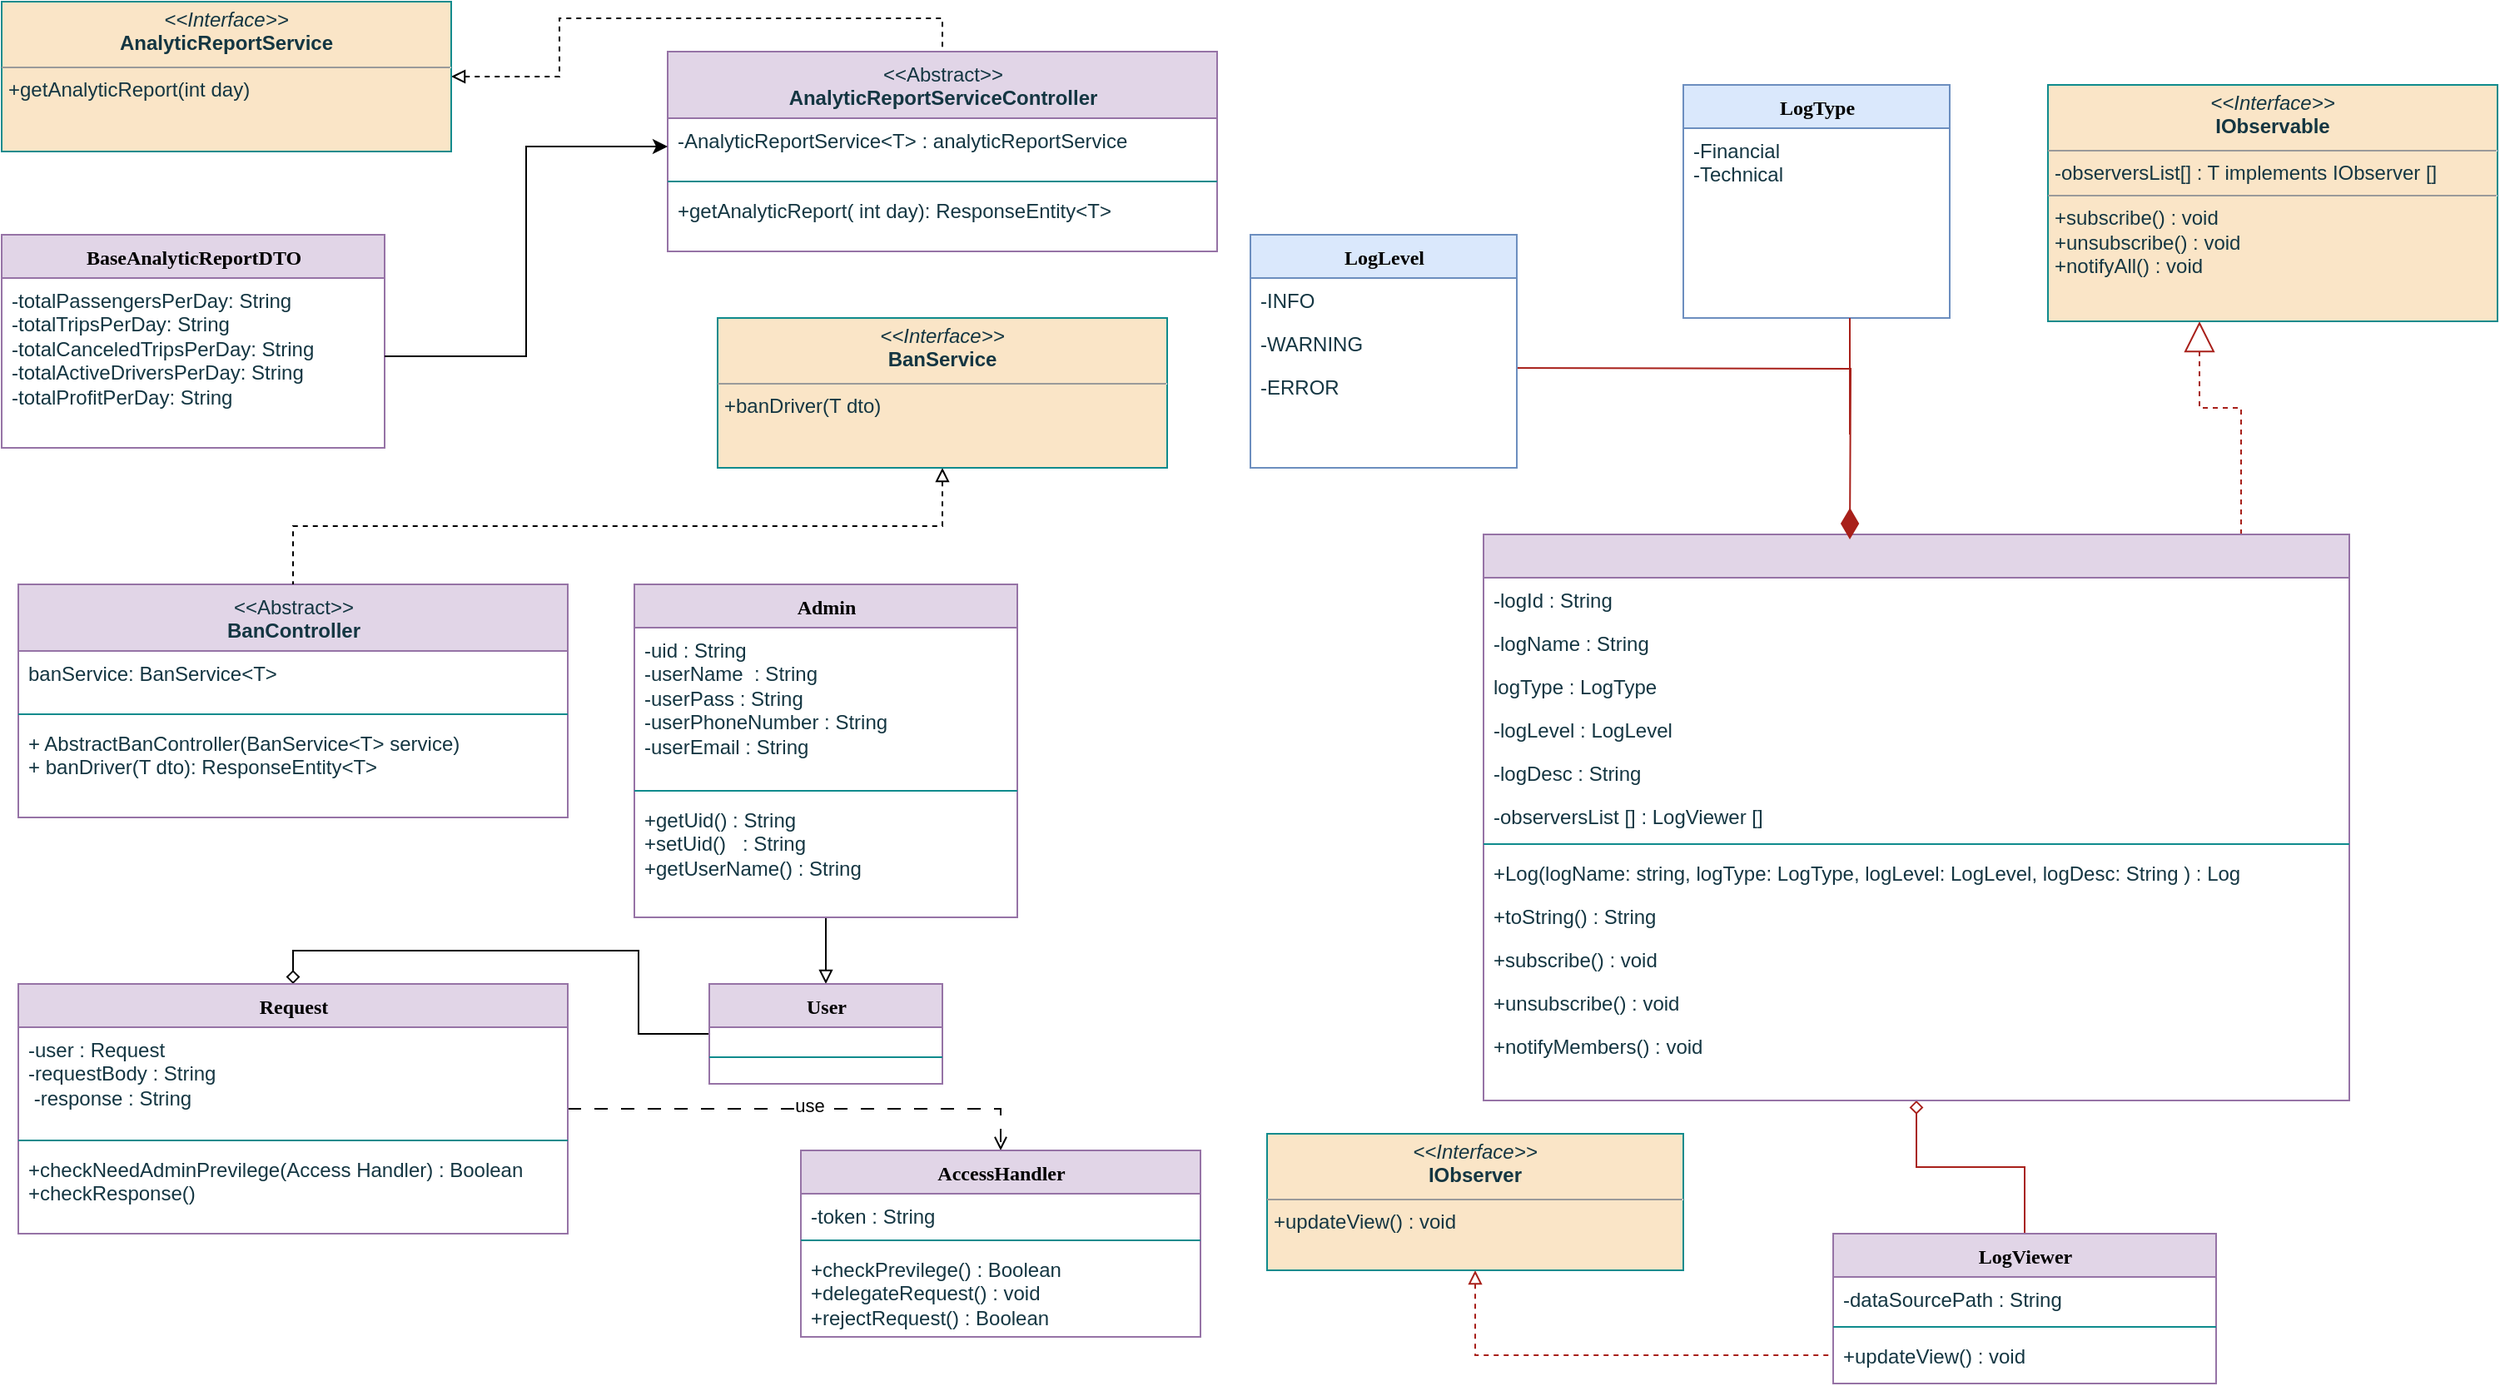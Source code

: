 <mxfile version="24.6.4" type="google">
  <diagram id="C5RBs43oDa-KdzZeNtuy" name="Page-1">
    <mxGraphModel grid="1" page="1" gridSize="10" guides="1" tooltips="1" connect="1" arrows="1" fold="1" pageScale="1" pageWidth="827" pageHeight="1169" math="0" shadow="0">
      <root>
        <mxCell id="WIyWlLk6GJQsqaUBKTNV-0" />
        <mxCell id="WIyWlLk6GJQsqaUBKTNV-1" parent="WIyWlLk6GJQsqaUBKTNV-0" />
        <mxCell id="aiNVOgnR9o4JoSLPOwiY-5" style="edgeStyle=orthogonalEdgeStyle;rounded=0;orthogonalLoop=1;jettySize=auto;html=1;entryX=0.5;entryY=0;entryDx=0;entryDy=0;dashed=1;endArrow=none;endFill=0;startArrow=block;startFill=0;" edge="1" parent="WIyWlLk6GJQsqaUBKTNV-1" source="aiNVOgnR9o4JoSLPOwiY-0" target="aiNVOgnR9o4JoSLPOwiY-1">
          <mxGeometry relative="1" as="geometry" />
        </mxCell>
        <mxCell id="aiNVOgnR9o4JoSLPOwiY-0" value="&lt;p style=&quot;margin: 4px 0px 0px; text-align: center;&quot;&gt;&lt;i&gt;&amp;lt;&amp;lt;Interface&amp;gt;&amp;gt;&lt;/i&gt;&lt;br&gt;&lt;b&gt;AnalyticReportService&lt;/b&gt;&lt;/p&gt;&lt;hr size=&quot;1&quot;&gt;&lt;p style=&quot;margin:0px;margin-left:4px;&quot;&gt;&lt;span style=&quot;background-color: initial;&quot;&gt;+getAnalyticReport(int day)&lt;/span&gt;&lt;/p&gt;" style="verticalAlign=top;align=left;overflow=fill;fontSize=12;fontFamily=Helvetica;html=1;rounded=0;shadow=0;comic=0;labelBackgroundColor=none;strokeWidth=1;fillColor=#FAE5C7;strokeColor=#0F8B8D;fontColor=#143642;" vertex="1" parent="WIyWlLk6GJQsqaUBKTNV-1">
          <mxGeometry x="40" y="50" width="270" height="90" as="geometry" />
        </mxCell>
        <mxCell id="aiNVOgnR9o4JoSLPOwiY-1" value="&lt;div&gt;&lt;span style=&quot;color: rgb(20, 54, 66); font-family: Helvetica; font-weight: normal;&quot;&gt;&amp;lt;&amp;lt;Abstract&amp;gt;&amp;gt;&lt;/span&gt;&lt;/div&gt;&lt;b style=&quot;color: rgb(20, 54, 66); font-family: Helvetica;&quot;&gt;AnalyticReportServiceController&lt;/b&gt;" style="swimlane;html=1;fontStyle=1;align=center;verticalAlign=top;childLayout=stackLayout;horizontal=1;startSize=40;horizontalStack=0;resizeParent=1;resizeLast=0;collapsible=1;marginBottom=0;swimlaneFillColor=#ffffff;rounded=0;shadow=0;comic=0;labelBackgroundColor=none;strokeWidth=1;fillColor=#e1d5e7;fontFamily=Verdana;fontSize=12;strokeColor=#9673a6;" vertex="1" parent="WIyWlLk6GJQsqaUBKTNV-1">
          <mxGeometry x="440" y="80" width="330" height="120" as="geometry" />
        </mxCell>
        <mxCell id="aiNVOgnR9o4JoSLPOwiY-2" value="&lt;div&gt;-AnalyticReportService&amp;lt;T&amp;gt; : analyticReportService&lt;br&gt;&lt;/div&gt;" style="text;html=1;strokeColor=none;fillColor=none;align=left;verticalAlign=top;spacingLeft=4;spacingRight=4;whiteSpace=wrap;overflow=hidden;rotatable=0;points=[[0,0.5],[1,0.5]];portConstraint=eastwest;labelBackgroundColor=none;fontColor=#143642;" vertex="1" parent="aiNVOgnR9o4JoSLPOwiY-1">
          <mxGeometry y="40" width="330" height="34" as="geometry" />
        </mxCell>
        <mxCell id="aiNVOgnR9o4JoSLPOwiY-3" value="" style="line;html=1;strokeWidth=1;fillColor=none;align=left;verticalAlign=middle;spacingTop=-1;spacingLeft=3;spacingRight=3;rotatable=0;labelPosition=right;points=[];portConstraint=eastwest;labelBackgroundColor=none;strokeColor=#0F8B8D;fontColor=#143642;" vertex="1" parent="aiNVOgnR9o4JoSLPOwiY-1">
          <mxGeometry y="74" width="330" height="8" as="geometry" />
        </mxCell>
        <mxCell id="aiNVOgnR9o4JoSLPOwiY-4" value="&lt;div&gt;+getAnalyticReport( int day): ResponseEntity&amp;lt;T&amp;gt;&lt;br&gt;&lt;/div&gt;" style="text;html=1;strokeColor=none;fillColor=none;align=left;verticalAlign=top;spacingLeft=4;spacingRight=4;whiteSpace=wrap;overflow=hidden;rotatable=0;points=[[0,0.5],[1,0.5]];portConstraint=eastwest;labelBackgroundColor=none;fontColor=#143642;" vertex="1" parent="aiNVOgnR9o4JoSLPOwiY-1">
          <mxGeometry y="82" width="330" height="28" as="geometry" />
        </mxCell>
        <mxCell id="aiNVOgnR9o4JoSLPOwiY-6" value="BaseAnalyticReportDTO" style="swimlane;html=1;fontStyle=1;align=center;verticalAlign=top;childLayout=stackLayout;horizontal=1;startSize=26;horizontalStack=0;resizeParent=1;resizeLast=0;collapsible=1;marginBottom=0;swimlaneFillColor=#ffffff;rounded=0;shadow=0;comic=0;labelBackgroundColor=none;strokeWidth=1;fillColor=#e1d5e7;fontFamily=Verdana;fontSize=12;strokeColor=#9673a6;" vertex="1" parent="WIyWlLk6GJQsqaUBKTNV-1">
          <mxGeometry x="40" y="190" width="230" height="128" as="geometry" />
        </mxCell>
        <mxCell id="aiNVOgnR9o4JoSLPOwiY-7" value="&lt;div&gt;-totalPassengersPerDay: String&lt;/div&gt;&lt;div&gt;&lt;span style=&quot;background-color: initial;&quot;&gt;-totalTripsPerDay: String&lt;/span&gt;&lt;/div&gt;&lt;div&gt;-totalCanceledTripsPerDay: String&lt;/div&gt;&lt;div&gt;-totalActiveDriversPerDay: String&lt;/div&gt;&lt;div&gt;-totalProfitPerDay: String&lt;br&gt;&lt;/div&gt;" style="text;html=1;strokeColor=none;fillColor=none;align=left;verticalAlign=top;spacingLeft=4;spacingRight=4;whiteSpace=wrap;overflow=hidden;rotatable=0;points=[[0,0.5],[1,0.5]];portConstraint=eastwest;labelBackgroundColor=none;fontColor=#143642;" vertex="1" parent="aiNVOgnR9o4JoSLPOwiY-6">
          <mxGeometry y="26" width="230" height="94" as="geometry" />
        </mxCell>
        <mxCell id="aiNVOgnR9o4JoSLPOwiY-11" value="&lt;div&gt;&lt;span style=&quot;color: rgb(20, 54, 66); font-family: Helvetica; font-weight: normal;&quot;&gt;&amp;lt;&amp;lt;Abstract&amp;gt;&amp;gt;&lt;/span&gt;&lt;/div&gt;&lt;font face=&quot;Helvetica&quot; color=&quot;#143642&quot;&gt;BanController&lt;/font&gt;" style="swimlane;html=1;fontStyle=1;align=center;verticalAlign=top;childLayout=stackLayout;horizontal=1;startSize=40;horizontalStack=0;resizeParent=1;resizeLast=0;collapsible=1;marginBottom=0;swimlaneFillColor=#ffffff;rounded=0;shadow=0;comic=0;labelBackgroundColor=none;strokeWidth=1;fillColor=#e1d5e7;fontFamily=Verdana;fontSize=12;strokeColor=#9673a6;" vertex="1" parent="WIyWlLk6GJQsqaUBKTNV-1">
          <mxGeometry x="50" y="400" width="330" height="140" as="geometry" />
        </mxCell>
        <mxCell id="aiNVOgnR9o4JoSLPOwiY-12" value="&lt;div&gt;banService: BanService&amp;lt;T&amp;gt;&lt;br&gt;&lt;/div&gt;" style="text;html=1;strokeColor=none;fillColor=none;align=left;verticalAlign=top;spacingLeft=4;spacingRight=4;whiteSpace=wrap;overflow=hidden;rotatable=0;points=[[0,0.5],[1,0.5]];portConstraint=eastwest;labelBackgroundColor=none;fontColor=#143642;" vertex="1" parent="aiNVOgnR9o4JoSLPOwiY-11">
          <mxGeometry y="40" width="330" height="34" as="geometry" />
        </mxCell>
        <mxCell id="aiNVOgnR9o4JoSLPOwiY-13" value="" style="line;html=1;strokeWidth=1;fillColor=none;align=left;verticalAlign=middle;spacingTop=-1;spacingLeft=3;spacingRight=3;rotatable=0;labelPosition=right;points=[];portConstraint=eastwest;labelBackgroundColor=none;strokeColor=#0F8B8D;fontColor=#143642;" vertex="1" parent="aiNVOgnR9o4JoSLPOwiY-11">
          <mxGeometry y="74" width="330" height="8" as="geometry" />
        </mxCell>
        <mxCell id="aiNVOgnR9o4JoSLPOwiY-14" value="&lt;div&gt;&lt;div&gt;+ AbstractBanController(BanService&amp;lt;T&amp;gt; service)&lt;/div&gt;&lt;div&gt;+ banDriver(T dto): ResponseEntity&amp;lt;T&amp;gt;&lt;/div&gt;&lt;/div&gt;" style="text;html=1;strokeColor=none;fillColor=none;align=left;verticalAlign=top;spacingLeft=4;spacingRight=4;whiteSpace=wrap;overflow=hidden;rotatable=0;points=[[0,0.5],[1,0.5]];portConstraint=eastwest;labelBackgroundColor=none;fontColor=#143642;" vertex="1" parent="aiNVOgnR9o4JoSLPOwiY-11">
          <mxGeometry y="82" width="330" height="58" as="geometry" />
        </mxCell>
        <mxCell id="aiNVOgnR9o4JoSLPOwiY-15" style="edgeStyle=orthogonalEdgeStyle;rounded=0;orthogonalLoop=1;jettySize=auto;html=1;entryX=0;entryY=0.5;entryDx=0;entryDy=0;" edge="1" parent="WIyWlLk6GJQsqaUBKTNV-1" source="aiNVOgnR9o4JoSLPOwiY-7" target="aiNVOgnR9o4JoSLPOwiY-2">
          <mxGeometry relative="1" as="geometry" />
        </mxCell>
        <mxCell id="aiNVOgnR9o4JoSLPOwiY-17" style="edgeStyle=orthogonalEdgeStyle;rounded=0;orthogonalLoop=1;jettySize=auto;html=1;exitX=0.5;exitY=1;exitDx=0;exitDy=0;entryX=0.5;entryY=0;entryDx=0;entryDy=0;endArrow=none;endFill=0;dashed=1;startArrow=block;startFill=0;" edge="1" parent="WIyWlLk6GJQsqaUBKTNV-1" source="aiNVOgnR9o4JoSLPOwiY-16" target="aiNVOgnR9o4JoSLPOwiY-11">
          <mxGeometry relative="1" as="geometry" />
        </mxCell>
        <mxCell id="aiNVOgnR9o4JoSLPOwiY-16" value="&lt;p style=&quot;margin: 4px 0px 0px; text-align: center;&quot;&gt;&lt;i&gt;&amp;lt;&amp;lt;Interface&amp;gt;&amp;gt;&lt;/i&gt;&lt;br&gt;&lt;b&gt;BanService&lt;/b&gt;&lt;br&gt;&lt;/p&gt;&lt;hr size=&quot;1&quot;&gt;&lt;p style=&quot;margin:0px;margin-left:4px;&quot;&gt;+banDriver(T dto)&lt;br&gt;&lt;/p&gt;" style="verticalAlign=top;align=left;overflow=fill;fontSize=12;fontFamily=Helvetica;html=1;rounded=0;shadow=0;comic=0;labelBackgroundColor=none;strokeWidth=1;fillColor=#FAE5C7;strokeColor=#0F8B8D;fontColor=#143642;" vertex="1" parent="WIyWlLk6GJQsqaUBKTNV-1">
          <mxGeometry x="470" y="240" width="270" height="90" as="geometry" />
        </mxCell>
        <mxCell id="aiNVOgnR9o4JoSLPOwiY-18" style="edgeStyle=orthogonalEdgeStyle;rounded=0;orthogonalLoop=1;jettySize=auto;html=1;entryX=0.5;entryY=0;entryDx=0;entryDy=0;endArrow=block;endFill=0;" edge="1" parent="WIyWlLk6GJQsqaUBKTNV-1" source="aiNVOgnR9o4JoSLPOwiY-19" target="aiNVOgnR9o4JoSLPOwiY-24">
          <mxGeometry relative="1" as="geometry" />
        </mxCell>
        <mxCell id="aiNVOgnR9o4JoSLPOwiY-19" value="Admin" style="swimlane;html=1;fontStyle=1;align=center;verticalAlign=top;childLayout=stackLayout;horizontal=1;startSize=26;horizontalStack=0;resizeParent=1;resizeLast=0;collapsible=1;marginBottom=0;swimlaneFillColor=#ffffff;rounded=0;shadow=0;comic=0;labelBackgroundColor=none;strokeWidth=1;fillColor=#e1d5e7;fontFamily=Verdana;fontSize=12;strokeColor=#9673a6;" vertex="1" parent="WIyWlLk6GJQsqaUBKTNV-1">
          <mxGeometry x="420" y="400" width="230" height="200" as="geometry" />
        </mxCell>
        <mxCell id="aiNVOgnR9o4JoSLPOwiY-20" value="&lt;div&gt;-uid : String&lt;br/&gt;-userName&amp;nbsp; : String&lt;br/&gt;-userPass : String&lt;br/&gt;-userPhoneNumber : String&lt;br/&gt;-userEmail : String&amp;nbsp;&lt;br&gt;&lt;/div&gt;" style="text;html=1;strokeColor=none;fillColor=none;align=left;verticalAlign=top;spacingLeft=4;spacingRight=4;whiteSpace=wrap;overflow=hidden;rotatable=0;points=[[0,0.5],[1,0.5]];portConstraint=eastwest;labelBackgroundColor=none;fontColor=#143642;" vertex="1" parent="aiNVOgnR9o4JoSLPOwiY-19">
          <mxGeometry y="26" width="230" height="94" as="geometry" />
        </mxCell>
        <mxCell id="aiNVOgnR9o4JoSLPOwiY-21" value="" style="line;html=1;strokeWidth=1;fillColor=none;align=left;verticalAlign=middle;spacingTop=-1;spacingLeft=3;spacingRight=3;rotatable=0;labelPosition=right;points=[];portConstraint=eastwest;labelBackgroundColor=none;strokeColor=#0F8B8D;fontColor=#143642;" vertex="1" parent="aiNVOgnR9o4JoSLPOwiY-19">
          <mxGeometry y="120" width="230" height="8" as="geometry" />
        </mxCell>
        <mxCell id="aiNVOgnR9o4JoSLPOwiY-22" value="&lt;div&gt;+getUid() : String&lt;br/&gt;+setUid()&amp;nbsp;&amp;nbsp; : String&lt;br/&gt;+getUserName() : String&amp;nbsp;&lt;br&gt;&lt;/div&gt;" style="text;html=1;strokeColor=none;fillColor=none;align=left;verticalAlign=top;spacingLeft=4;spacingRight=4;whiteSpace=wrap;overflow=hidden;rotatable=0;points=[[0,0.5],[1,0.5]];portConstraint=eastwest;labelBackgroundColor=none;fontColor=#143642;" vertex="1" parent="aiNVOgnR9o4JoSLPOwiY-19">
          <mxGeometry y="128" width="230" height="72" as="geometry" />
        </mxCell>
        <mxCell id="aiNVOgnR9o4JoSLPOwiY-23" style="edgeStyle=orthogonalEdgeStyle;rounded=0;orthogonalLoop=1;jettySize=auto;html=1;entryX=0.5;entryY=0;entryDx=0;entryDy=0;endArrow=diamond;endFill=0;" edge="1" parent="WIyWlLk6GJQsqaUBKTNV-1" source="aiNVOgnR9o4JoSLPOwiY-24" target="aiNVOgnR9o4JoSLPOwiY-30">
          <mxGeometry relative="1" as="geometry" />
        </mxCell>
        <mxCell id="aiNVOgnR9o4JoSLPOwiY-40" style="edgeStyle=orthogonalEdgeStyle;rounded=0;orthogonalLoop=1;jettySize=auto;html=1;exitX=0.25;exitY=0;exitDx=0;exitDy=0;entryX=0.25;entryY=0;entryDx=0;entryDy=0;" edge="1" parent="WIyWlLk6GJQsqaUBKTNV-1" source="aiNVOgnR9o4JoSLPOwiY-24" target="aiNVOgnR9o4JoSLPOwiY-24">
          <mxGeometry relative="1" as="geometry">
            <mxPoint x="660.294" y="659.529" as="targetPoint" />
          </mxGeometry>
        </mxCell>
        <mxCell id="aiNVOgnR9o4JoSLPOwiY-24" value="User" style="swimlane;html=1;fontStyle=1;align=center;verticalAlign=top;childLayout=stackLayout;horizontal=1;startSize=26;horizontalStack=0;resizeParent=1;resizeLast=0;collapsible=1;marginBottom=0;swimlaneFillColor=#ffffff;rounded=0;shadow=0;comic=0;labelBackgroundColor=none;strokeWidth=1;fillColor=#e1d5e7;fontFamily=Verdana;fontSize=12;strokeColor=#9673a6;" vertex="1" parent="WIyWlLk6GJQsqaUBKTNV-1">
          <mxGeometry x="465" y="640" width="140" height="60" as="geometry" />
        </mxCell>
        <mxCell id="aiNVOgnR9o4JoSLPOwiY-25" value="&lt;div&gt;&lt;br&gt;&lt;/div&gt;" style="text;html=1;strokeColor=none;fillColor=none;align=left;verticalAlign=top;spacingLeft=4;spacingRight=4;whiteSpace=wrap;overflow=hidden;rotatable=0;points=[[0,0.5],[1,0.5]];portConstraint=eastwest;labelBackgroundColor=none;fontColor=#143642;" vertex="1" parent="aiNVOgnR9o4JoSLPOwiY-24">
          <mxGeometry y="26" width="140" height="14" as="geometry" />
        </mxCell>
        <mxCell id="aiNVOgnR9o4JoSLPOwiY-26" value="" style="line;html=1;strokeWidth=1;fillColor=none;align=left;verticalAlign=middle;spacingTop=-1;spacingLeft=3;spacingRight=3;rotatable=0;labelPosition=right;points=[];portConstraint=eastwest;labelBackgroundColor=none;strokeColor=#0F8B8D;fontColor=#143642;" vertex="1" parent="aiNVOgnR9o4JoSLPOwiY-24">
          <mxGeometry y="40" width="140" height="8" as="geometry" />
        </mxCell>
        <mxCell id="aiNVOgnR9o4JoSLPOwiY-27" value="&lt;div&gt;&lt;br&gt;&lt;/div&gt;" style="text;html=1;strokeColor=none;fillColor=none;align=left;verticalAlign=top;spacingLeft=4;spacingRight=4;whiteSpace=wrap;overflow=hidden;rotatable=0;points=[[0,0.5],[1,0.5]];portConstraint=eastwest;labelBackgroundColor=none;fontColor=#143642;" vertex="1" parent="aiNVOgnR9o4JoSLPOwiY-24">
          <mxGeometry y="48" width="140" height="12" as="geometry" />
        </mxCell>
        <mxCell id="aiNVOgnR9o4JoSLPOwiY-28" style="edgeStyle=orthogonalEdgeStyle;rounded=0;orthogonalLoop=1;jettySize=auto;html=1;entryX=0.5;entryY=0;entryDx=0;entryDy=0;dashed=1;dashPattern=8 8;endArrow=open;endFill=0;" edge="1" parent="WIyWlLk6GJQsqaUBKTNV-1" source="aiNVOgnR9o4JoSLPOwiY-30" target="aiNVOgnR9o4JoSLPOwiY-34">
          <mxGeometry relative="1" as="geometry" />
        </mxCell>
        <mxCell id="aiNVOgnR9o4JoSLPOwiY-29" value="use" style="edgeLabel;html=1;align=center;verticalAlign=middle;resizable=0;points=[];" vertex="1" connectable="0" parent="aiNVOgnR9o4JoSLPOwiY-28">
          <mxGeometry x="0.014" y="2" relative="1" as="geometry">
            <mxPoint as="offset" />
          </mxGeometry>
        </mxCell>
        <mxCell id="aiNVOgnR9o4JoSLPOwiY-30" value="Request" style="swimlane;html=1;fontStyle=1;align=center;verticalAlign=top;childLayout=stackLayout;horizontal=1;startSize=26;horizontalStack=0;resizeParent=1;resizeLast=0;collapsible=1;marginBottom=0;swimlaneFillColor=#ffffff;rounded=0;shadow=0;comic=0;labelBackgroundColor=none;strokeWidth=1;fillColor=#e1d5e7;fontFamily=Verdana;fontSize=12;strokeColor=#9673a6;" vertex="1" parent="WIyWlLk6GJQsqaUBKTNV-1">
          <mxGeometry x="50" y="640" width="330" height="150" as="geometry" />
        </mxCell>
        <mxCell id="aiNVOgnR9o4JoSLPOwiY-31" value="&lt;div&gt;-user : Request&amp;nbsp;&lt;/div&gt;&lt;div&gt;-requestBody : String&lt;/div&gt;&lt;div&gt;&amp;nbsp;-response : String&amp;nbsp;&lt;br&gt;&lt;/div&gt;" style="text;html=1;strokeColor=none;fillColor=none;align=left;verticalAlign=top;spacingLeft=4;spacingRight=4;whiteSpace=wrap;overflow=hidden;rotatable=0;points=[[0,0.5],[1,0.5]];portConstraint=eastwest;labelBackgroundColor=none;fontColor=#143642;" vertex="1" parent="aiNVOgnR9o4JoSLPOwiY-30">
          <mxGeometry y="26" width="330" height="64" as="geometry" />
        </mxCell>
        <mxCell id="aiNVOgnR9o4JoSLPOwiY-32" value="" style="line;html=1;strokeWidth=1;fillColor=none;align=left;verticalAlign=middle;spacingTop=-1;spacingLeft=3;spacingRight=3;rotatable=0;labelPosition=right;points=[];portConstraint=eastwest;labelBackgroundColor=none;strokeColor=#0F8B8D;fontColor=#143642;" vertex="1" parent="aiNVOgnR9o4JoSLPOwiY-30">
          <mxGeometry y="90" width="330" height="8" as="geometry" />
        </mxCell>
        <mxCell id="aiNVOgnR9o4JoSLPOwiY-33" value="&lt;div&gt;+checkNeedAdminPrevilege(Access Handler) : Boolean&amp;nbsp;&lt;/div&gt;&lt;div&gt;+checkResponse()&lt;br&gt;&lt;/div&gt;" style="text;html=1;strokeColor=none;fillColor=none;align=left;verticalAlign=top;spacingLeft=4;spacingRight=4;whiteSpace=wrap;overflow=hidden;rotatable=0;points=[[0,0.5],[1,0.5]];portConstraint=eastwest;labelBackgroundColor=none;fontColor=#143642;" vertex="1" parent="aiNVOgnR9o4JoSLPOwiY-30">
          <mxGeometry y="98" width="330" height="52" as="geometry" />
        </mxCell>
        <mxCell id="aiNVOgnR9o4JoSLPOwiY-34" value="AccessHandler&lt;div&gt;&lt;br&gt;&lt;/div&gt;" style="swimlane;html=1;fontStyle=1;align=center;verticalAlign=top;childLayout=stackLayout;horizontal=1;startSize=26;horizontalStack=0;resizeParent=1;resizeLast=0;collapsible=1;marginBottom=0;swimlaneFillColor=#ffffff;rounded=0;shadow=0;comic=0;labelBackgroundColor=none;strokeWidth=1;fillColor=#e1d5e7;fontFamily=Verdana;fontSize=12;strokeColor=#9673a6;" vertex="1" parent="WIyWlLk6GJQsqaUBKTNV-1">
          <mxGeometry x="520" y="740" width="240" height="112" as="geometry" />
        </mxCell>
        <mxCell id="aiNVOgnR9o4JoSLPOwiY-35" value="&lt;div&gt;-token : String&amp;nbsp;&lt;br&gt;&lt;/div&gt;" style="text;html=1;strokeColor=none;fillColor=none;align=left;verticalAlign=top;spacingLeft=4;spacingRight=4;whiteSpace=wrap;overflow=hidden;rotatable=0;points=[[0,0.5],[1,0.5]];portConstraint=eastwest;labelBackgroundColor=none;fontColor=#143642;" vertex="1" parent="aiNVOgnR9o4JoSLPOwiY-34">
          <mxGeometry y="26" width="240" height="24" as="geometry" />
        </mxCell>
        <mxCell id="aiNVOgnR9o4JoSLPOwiY-36" value="" style="line;html=1;strokeWidth=1;fillColor=none;align=left;verticalAlign=middle;spacingTop=-1;spacingLeft=3;spacingRight=3;rotatable=0;labelPosition=right;points=[];portConstraint=eastwest;labelBackgroundColor=none;strokeColor=#0F8B8D;fontColor=#143642;" vertex="1" parent="aiNVOgnR9o4JoSLPOwiY-34">
          <mxGeometry y="50" width="240" height="8" as="geometry" />
        </mxCell>
        <mxCell id="aiNVOgnR9o4JoSLPOwiY-37" value="&lt;div&gt;+checkPrevilege() : Boolean&amp;nbsp;&lt;/div&gt;&lt;div&gt;+delegateRequest() : void&amp;nbsp;&lt;/div&gt;&lt;div&gt;+rejectRequest() : Boolean&amp;nbsp;&lt;br&gt;&lt;/div&gt;" style="text;html=1;strokeColor=none;fillColor=none;align=left;verticalAlign=top;spacingLeft=4;spacingRight=4;whiteSpace=wrap;overflow=hidden;rotatable=0;points=[[0,0.5],[1,0.5]];portConstraint=eastwest;labelBackgroundColor=none;fontColor=#143642;" vertex="1" parent="aiNVOgnR9o4JoSLPOwiY-34">
          <mxGeometry y="58" width="240" height="52" as="geometry" />
        </mxCell>
        <mxCell id="xfJx15R2C8Id7jYP2Nhz-0" style="edgeStyle=orthogonalEdgeStyle;rounded=0;html=1;dashed=1;labelBackgroundColor=none;startArrow=none;startFill=0;startSize=8;endArrow=block;endFill=0;endSize=16;fontFamily=Verdana;fontSize=12;strokeColor=#A8201A;fontColor=default;" edge="1" parent="WIyWlLk6GJQsqaUBKTNV-1" source="xfJx15R2C8Id7jYP2Nhz-2">
          <mxGeometry relative="1" as="geometry">
            <Array as="points">
              <mxPoint x="1385" y="294" />
              <mxPoint x="1360" y="294" />
            </Array>
            <mxPoint x="1385" y="412" as="sourcePoint" />
            <mxPoint x="1360" y="242" as="targetPoint" />
          </mxGeometry>
        </mxCell>
        <mxCell id="xfJx15R2C8Id7jYP2Nhz-1" style="edgeStyle=orthogonalEdgeStyle;rounded=0;orthogonalLoop=1;jettySize=auto;html=1;entryX=0.5;entryY=0;entryDx=0;entryDy=0;startArrow=diamond;startFill=0;endArrow=none;endFill=0;labelBackgroundColor=none;strokeColor=#A8201A;fontColor=default;" edge="1" parent="WIyWlLk6GJQsqaUBKTNV-1" source="xfJx15R2C8Id7jYP2Nhz-2" target="xfJx15R2C8Id7jYP2Nhz-15">
          <mxGeometry relative="1" as="geometry" />
        </mxCell>
        <mxCell id="xfJx15R2C8Id7jYP2Nhz-2" value="" style="swimlane;html=1;fontStyle=1;align=center;verticalAlign=top;childLayout=stackLayout;horizontal=1;startSize=26;horizontalStack=0;resizeParent=1;resizeLast=0;collapsible=1;marginBottom=0;swimlaneFillColor=#ffffff;rounded=0;shadow=0;comic=0;labelBackgroundColor=none;strokeWidth=1;fillColor=#e1d5e7;fontFamily=Verdana;fontSize=12;strokeColor=#9673a6;" vertex="1" parent="WIyWlLk6GJQsqaUBKTNV-1">
          <mxGeometry x="930" y="370" width="520" height="340" as="geometry" />
        </mxCell>
        <mxCell id="xfJx15R2C8Id7jYP2Nhz-3" value="-logId : String" style="text;html=1;strokeColor=none;fillColor=none;align=left;verticalAlign=top;spacingLeft=4;spacingRight=4;whiteSpace=wrap;overflow=hidden;rotatable=0;points=[[0,0.5],[1,0.5]];portConstraint=eastwest;labelBackgroundColor=none;fontColor=#143642;" vertex="1" parent="xfJx15R2C8Id7jYP2Nhz-2">
          <mxGeometry y="26" width="520" height="26" as="geometry" />
        </mxCell>
        <mxCell id="xfJx15R2C8Id7jYP2Nhz-4" value="-logName : String" style="text;html=1;strokeColor=none;fillColor=none;align=left;verticalAlign=top;spacingLeft=4;spacingRight=4;whiteSpace=wrap;overflow=hidden;rotatable=0;points=[[0,0.5],[1,0.5]];portConstraint=eastwest;labelBackgroundColor=none;fontColor=#143642;" vertex="1" parent="xfJx15R2C8Id7jYP2Nhz-2">
          <mxGeometry y="52" width="520" height="26" as="geometry" />
        </mxCell>
        <mxCell id="xfJx15R2C8Id7jYP2Nhz-5" value="logType : LogType" style="text;html=1;strokeColor=none;fillColor=none;align=left;verticalAlign=top;spacingLeft=4;spacingRight=4;whiteSpace=wrap;overflow=hidden;rotatable=0;points=[[0,0.5],[1,0.5]];portConstraint=eastwest;labelBackgroundColor=none;fontColor=#143642;" vertex="1" parent="xfJx15R2C8Id7jYP2Nhz-2">
          <mxGeometry y="78" width="520" height="26" as="geometry" />
        </mxCell>
        <mxCell id="xfJx15R2C8Id7jYP2Nhz-6" value="-logLevel : LogLevel" style="text;html=1;strokeColor=none;fillColor=none;align=left;verticalAlign=top;spacingLeft=4;spacingRight=4;whiteSpace=wrap;overflow=hidden;rotatable=0;points=[[0,0.5],[1,0.5]];portConstraint=eastwest;labelBackgroundColor=none;fontColor=#143642;" vertex="1" parent="xfJx15R2C8Id7jYP2Nhz-2">
          <mxGeometry y="104" width="520" height="26" as="geometry" />
        </mxCell>
        <mxCell id="xfJx15R2C8Id7jYP2Nhz-7" value="-logDesc : String" style="text;html=1;strokeColor=none;fillColor=none;align=left;verticalAlign=top;spacingLeft=4;spacingRight=4;whiteSpace=wrap;overflow=hidden;rotatable=0;points=[[0,0.5],[1,0.5]];portConstraint=eastwest;labelBackgroundColor=none;fontColor=#143642;" vertex="1" parent="xfJx15R2C8Id7jYP2Nhz-2">
          <mxGeometry y="130" width="520" height="26" as="geometry" />
        </mxCell>
        <mxCell id="xfJx15R2C8Id7jYP2Nhz-8" value="-observersList [] : LogViewer []" style="text;html=1;strokeColor=none;fillColor=none;align=left;verticalAlign=top;spacingLeft=4;spacingRight=4;whiteSpace=wrap;overflow=hidden;rotatable=0;points=[[0,0.5],[1,0.5]];portConstraint=eastwest;labelBackgroundColor=none;fontColor=#143642;" vertex="1" parent="xfJx15R2C8Id7jYP2Nhz-2">
          <mxGeometry y="156" width="520" height="26" as="geometry" />
        </mxCell>
        <mxCell id="xfJx15R2C8Id7jYP2Nhz-9" value="" style="line;html=1;strokeWidth=1;fillColor=none;align=left;verticalAlign=middle;spacingTop=-1;spacingLeft=3;spacingRight=3;rotatable=0;labelPosition=right;points=[];portConstraint=eastwest;labelBackgroundColor=none;strokeColor=#0F8B8D;fontColor=#143642;" vertex="1" parent="xfJx15R2C8Id7jYP2Nhz-2">
          <mxGeometry y="182" width="520" height="8" as="geometry" />
        </mxCell>
        <mxCell id="xfJx15R2C8Id7jYP2Nhz-10" value="+Log(logName: string, logType: LogType, logLevel: LogLevel, logDesc: String ) : Log" style="text;html=1;strokeColor=none;fillColor=none;align=left;verticalAlign=top;spacingLeft=4;spacingRight=4;whiteSpace=wrap;overflow=hidden;rotatable=0;points=[[0,0.5],[1,0.5]];portConstraint=eastwest;labelBackgroundColor=none;fontColor=#143642;" vertex="1" parent="xfJx15R2C8Id7jYP2Nhz-2">
          <mxGeometry y="190" width="520" height="26" as="geometry" />
        </mxCell>
        <mxCell id="xfJx15R2C8Id7jYP2Nhz-11" value="+toString() : String" style="text;html=1;strokeColor=none;fillColor=none;align=left;verticalAlign=top;spacingLeft=4;spacingRight=4;whiteSpace=wrap;overflow=hidden;rotatable=0;points=[[0,0.5],[1,0.5]];portConstraint=eastwest;labelBackgroundColor=none;fontColor=#143642;" vertex="1" parent="xfJx15R2C8Id7jYP2Nhz-2">
          <mxGeometry y="216" width="520" height="26" as="geometry" />
        </mxCell>
        <mxCell id="xfJx15R2C8Id7jYP2Nhz-12" value="+subscribe() : void" style="text;html=1;strokeColor=none;fillColor=none;align=left;verticalAlign=top;spacingLeft=4;spacingRight=4;whiteSpace=wrap;overflow=hidden;rotatable=0;points=[[0,0.5],[1,0.5]];portConstraint=eastwest;labelBackgroundColor=none;fontColor=#143642;" vertex="1" parent="xfJx15R2C8Id7jYP2Nhz-2">
          <mxGeometry y="242" width="520" height="26" as="geometry" />
        </mxCell>
        <mxCell id="xfJx15R2C8Id7jYP2Nhz-13" value="+unsubscribe() : void" style="text;html=1;strokeColor=none;fillColor=none;align=left;verticalAlign=top;spacingLeft=4;spacingRight=4;whiteSpace=wrap;overflow=hidden;rotatable=0;points=[[0,0.5],[1,0.5]];portConstraint=eastwest;labelBackgroundColor=none;fontColor=#143642;" vertex="1" parent="xfJx15R2C8Id7jYP2Nhz-2">
          <mxGeometry y="268" width="520" height="26" as="geometry" />
        </mxCell>
        <mxCell id="xfJx15R2C8Id7jYP2Nhz-14" value="+notifyMembers() : void" style="text;html=1;strokeColor=none;fillColor=none;align=left;verticalAlign=top;spacingLeft=4;spacingRight=4;whiteSpace=wrap;overflow=hidden;rotatable=0;points=[[0,0.5],[1,0.5]];portConstraint=eastwest;labelBackgroundColor=none;fontColor=#143642;" vertex="1" parent="xfJx15R2C8Id7jYP2Nhz-2">
          <mxGeometry y="294" width="520" height="26" as="geometry" />
        </mxCell>
        <mxCell id="xfJx15R2C8Id7jYP2Nhz-15" value="LogViewer" style="swimlane;html=1;fontStyle=1;align=center;verticalAlign=top;childLayout=stackLayout;horizontal=1;startSize=26;horizontalStack=0;resizeParent=1;resizeLast=0;collapsible=1;marginBottom=0;swimlaneFillColor=#ffffff;rounded=0;shadow=0;comic=0;labelBackgroundColor=none;strokeWidth=1;fillColor=#e1d5e7;fontFamily=Verdana;fontSize=12;strokeColor=#9673a6;" vertex="1" parent="WIyWlLk6GJQsqaUBKTNV-1">
          <mxGeometry x="1140" y="790" width="230" height="90" as="geometry" />
        </mxCell>
        <mxCell id="xfJx15R2C8Id7jYP2Nhz-16" value="-dataSourcePath : String&lt;div&gt;&lt;br/&gt;&lt;/div&gt;" style="text;html=1;strokeColor=none;fillColor=none;align=left;verticalAlign=top;spacingLeft=4;spacingRight=4;whiteSpace=wrap;overflow=hidden;rotatable=0;points=[[0,0.5],[1,0.5]];portConstraint=eastwest;labelBackgroundColor=none;fontColor=#143642;" vertex="1" parent="xfJx15R2C8Id7jYP2Nhz-15">
          <mxGeometry y="26" width="230" height="26" as="geometry" />
        </mxCell>
        <mxCell id="xfJx15R2C8Id7jYP2Nhz-17" value="" style="line;html=1;strokeWidth=1;fillColor=none;align=left;verticalAlign=middle;spacingTop=-1;spacingLeft=3;spacingRight=3;rotatable=0;labelPosition=right;points=[];portConstraint=eastwest;labelBackgroundColor=none;strokeColor=#0F8B8D;fontColor=#143642;" vertex="1" parent="xfJx15R2C8Id7jYP2Nhz-15">
          <mxGeometry y="52" width="230" height="8" as="geometry" />
        </mxCell>
        <mxCell id="xfJx15R2C8Id7jYP2Nhz-18" value="+updateView() : void&lt;div&gt;&lt;br/&gt;&lt;/div&gt;" style="text;html=1;strokeColor=none;fillColor=none;align=left;verticalAlign=top;spacingLeft=4;spacingRight=4;whiteSpace=wrap;overflow=hidden;rotatable=0;points=[[0,0.5],[1,0.5]];portConstraint=eastwest;labelBackgroundColor=none;fontColor=#143642;" vertex="1" parent="xfJx15R2C8Id7jYP2Nhz-15">
          <mxGeometry y="60" width="230" height="26" as="geometry" />
        </mxCell>
        <mxCell id="xfJx15R2C8Id7jYP2Nhz-19" value="&lt;p style=&quot;margin:0px;margin-top:4px;text-align:center;&quot;&gt;&lt;i&gt;&amp;lt;&amp;lt;Interface&amp;gt;&amp;gt;&lt;/i&gt;&lt;br&gt;&lt;b&gt;IObservable&lt;/b&gt;&lt;/p&gt;&lt;hr size=&quot;1&quot;&gt;&lt;p style=&quot;margin:0px;margin-left:4px;&quot;&gt;&lt;span style=&quot;background-color: initial;&quot;&gt;-observersList[] : T implements IObserver []&amp;nbsp;&lt;/span&gt;&lt;/p&gt;&lt;hr size=&quot;1&quot;&gt;&lt;p style=&quot;margin:0px;margin-left:4px;&quot;&gt;+subscribe() : void&amp;nbsp;&lt;/p&gt;&lt;p style=&quot;margin:0px;margin-left:4px;&quot;&gt;+unsubscribe() : void&amp;nbsp;&lt;/p&gt;&lt;p style=&quot;margin:0px;margin-left:4px;&quot;&gt;+notifyAll() : void&lt;br&gt;&lt;/p&gt;" style="verticalAlign=top;align=left;overflow=fill;fontSize=12;fontFamily=Helvetica;html=1;rounded=0;shadow=0;comic=0;labelBackgroundColor=none;strokeWidth=1;fillColor=#FAE5C7;strokeColor=#0F8B8D;fontColor=#143642;" vertex="1" parent="WIyWlLk6GJQsqaUBKTNV-1">
          <mxGeometry x="1269" y="100" width="270" height="142" as="geometry" />
        </mxCell>
        <mxCell id="xfJx15R2C8Id7jYP2Nhz-20" style="edgeStyle=orthogonalEdgeStyle;rounded=0;html=1;labelBackgroundColor=none;startArrow=none;startFill=0;startSize=8;endArrow=diamondThin;endFill=1;endSize=16;fontFamily=Verdana;fontSize=12;strokeColor=#A8201A;fontColor=default;" edge="1" parent="WIyWlLk6GJQsqaUBKTNV-1">
          <mxGeometry relative="1" as="geometry">
            <mxPoint x="940" y="270" as="sourcePoint" />
            <mxPoint x="1150" y="373" as="targetPoint" />
          </mxGeometry>
        </mxCell>
        <mxCell id="xfJx15R2C8Id7jYP2Nhz-21" value="LogType" style="swimlane;html=1;fontStyle=1;align=center;verticalAlign=top;childLayout=stackLayout;horizontal=1;startSize=26;horizontalStack=0;resizeParent=1;resizeLast=0;collapsible=1;marginBottom=0;swimlaneFillColor=#ffffff;rounded=0;shadow=0;comic=0;labelBackgroundColor=none;strokeWidth=1;fillColor=#dae8fc;fontFamily=Verdana;fontSize=12;strokeColor=#6c8ebf;" vertex="1" parent="WIyWlLk6GJQsqaUBKTNV-1">
          <mxGeometry x="1050" y="100" width="160" height="140" as="geometry" />
        </mxCell>
        <mxCell id="xfJx15R2C8Id7jYP2Nhz-22" value="-Financial&amp;nbsp;&lt;div&gt;-Technical&amp;nbsp;&lt;/div&gt;" style="text;html=1;strokeColor=none;fillColor=none;align=left;verticalAlign=top;spacingLeft=4;spacingRight=4;whiteSpace=wrap;overflow=hidden;rotatable=0;points=[[0,0.5],[1,0.5]];portConstraint=eastwest;labelBackgroundColor=none;fontColor=#143642;" vertex="1" parent="xfJx15R2C8Id7jYP2Nhz-21">
          <mxGeometry y="26" width="160" height="54" as="geometry" />
        </mxCell>
        <mxCell id="xfJx15R2C8Id7jYP2Nhz-23" value="" style="endArrow=none;html=1;rounded=0;labelBackgroundColor=none;strokeColor=#A8201A;fontColor=default;" edge="1" parent="WIyWlLk6GJQsqaUBKTNV-1">
          <mxGeometry width="50" height="50" relative="1" as="geometry">
            <mxPoint x="1150" y="310" as="sourcePoint" />
            <mxPoint x="1150" y="240" as="targetPoint" />
          </mxGeometry>
        </mxCell>
        <mxCell id="xfJx15R2C8Id7jYP2Nhz-24" style="edgeStyle=orthogonalEdgeStyle;rounded=0;orthogonalLoop=1;jettySize=auto;html=1;entryX=0;entryY=0.5;entryDx=0;entryDy=0;dashed=1;startArrow=block;startFill=0;endArrow=none;endFill=0;labelBackgroundColor=none;strokeColor=#A8201A;fontColor=default;" edge="1" parent="WIyWlLk6GJQsqaUBKTNV-1" source="xfJx15R2C8Id7jYP2Nhz-25" target="xfJx15R2C8Id7jYP2Nhz-18">
          <mxGeometry relative="1" as="geometry" />
        </mxCell>
        <mxCell id="xfJx15R2C8Id7jYP2Nhz-25" value="&lt;p style=&quot;margin:0px;margin-top:4px;text-align:center;&quot;&gt;&lt;i&gt;&amp;lt;&amp;lt;Interface&amp;gt;&amp;gt;&lt;/i&gt;&lt;br&gt;&lt;b&gt;IObserver&lt;/b&gt;&lt;/p&gt;&lt;hr size=&quot;1&quot;&gt;&lt;p style=&quot;margin:0px;margin-left:4px;&quot;&gt;&lt;/p&gt;&lt;p style=&quot;margin:0px;margin-left:4px;&quot;&gt;+updateView() : void&amp;nbsp;&lt;br&gt;&lt;/p&gt;" style="verticalAlign=top;align=left;overflow=fill;fontSize=12;fontFamily=Helvetica;html=1;rounded=0;shadow=0;comic=0;labelBackgroundColor=none;strokeWidth=1;fillColor=#FAE5C7;strokeColor=#0F8B8D;fontColor=#143642;" vertex="1" parent="WIyWlLk6GJQsqaUBKTNV-1">
          <mxGeometry x="800" y="730" width="250" height="82" as="geometry" />
        </mxCell>
        <mxCell id="xfJx15R2C8Id7jYP2Nhz-26" value="LogLevel" style="swimlane;html=1;fontStyle=1;align=center;verticalAlign=top;childLayout=stackLayout;horizontal=1;startSize=26;horizontalStack=0;resizeParent=1;resizeLast=0;collapsible=1;marginBottom=0;swimlaneFillColor=#ffffff;rounded=0;shadow=0;comic=0;labelBackgroundColor=none;strokeWidth=1;fillColor=#dae8fc;fontFamily=Verdana;fontSize=12;strokeColor=#6c8ebf;" vertex="1" parent="WIyWlLk6GJQsqaUBKTNV-1">
          <mxGeometry x="790" y="190" width="160" height="140" as="geometry" />
        </mxCell>
        <mxCell id="xfJx15R2C8Id7jYP2Nhz-27" value="-INFO" style="text;html=1;strokeColor=none;fillColor=none;align=left;verticalAlign=top;spacingLeft=4;spacingRight=4;whiteSpace=wrap;overflow=hidden;rotatable=0;points=[[0,0.5],[1,0.5]];portConstraint=eastwest;labelBackgroundColor=none;fontColor=#143642;" vertex="1" parent="xfJx15R2C8Id7jYP2Nhz-26">
          <mxGeometry y="26" width="160" height="26" as="geometry" />
        </mxCell>
        <mxCell id="xfJx15R2C8Id7jYP2Nhz-28" value="-WARNING" style="text;html=1;strokeColor=none;fillColor=none;align=left;verticalAlign=top;spacingLeft=4;spacingRight=4;whiteSpace=wrap;overflow=hidden;rotatable=0;points=[[0,0.5],[1,0.5]];portConstraint=eastwest;labelBackgroundColor=none;fontColor=#143642;" vertex="1" parent="xfJx15R2C8Id7jYP2Nhz-26">
          <mxGeometry y="52" width="160" height="26" as="geometry" />
        </mxCell>
        <mxCell id="xfJx15R2C8Id7jYP2Nhz-29" value="-ERROR" style="text;html=1;strokeColor=none;fillColor=none;align=left;verticalAlign=top;spacingLeft=4;spacingRight=4;whiteSpace=wrap;overflow=hidden;rotatable=0;points=[[0,0.5],[1,0.5]];portConstraint=eastwest;labelBackgroundColor=none;fontColor=#143642;" vertex="1" parent="xfJx15R2C8Id7jYP2Nhz-26">
          <mxGeometry y="78" width="160" height="32" as="geometry" />
        </mxCell>
      </root>
    </mxGraphModel>
  </diagram>
</mxfile>
